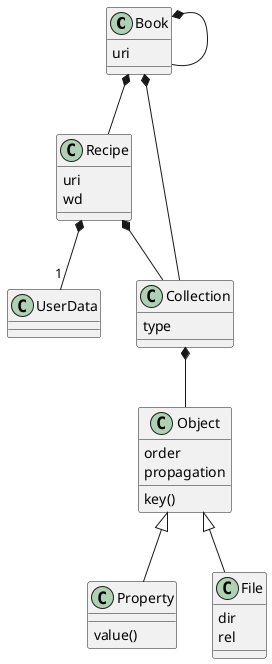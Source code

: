 @startuml
class Book
class Recipe
class UserData
class Collection

class Object
class Property
class File


Book *-- Book
Book *-- Recipe
Book *-- Collection
Book : uri

Recipe *-- Collection
Recipe *-- "1" UserData
Recipe : uri
Recipe : wd

Collection *-- Object
Collection : type

Object : key()
Object : order
Object : propagation
Object <|-- Property
Object <|-- File


Property : value()

File : dir
File : rel

@enduml
